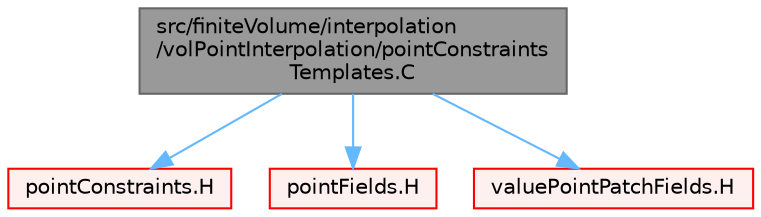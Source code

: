 digraph "src/finiteVolume/interpolation/volPointInterpolation/pointConstraintsTemplates.C"
{
 // LATEX_PDF_SIZE
  bgcolor="transparent";
  edge [fontname=Helvetica,fontsize=10,labelfontname=Helvetica,labelfontsize=10];
  node [fontname=Helvetica,fontsize=10,shape=box,height=0.2,width=0.4];
  Node1 [id="Node000001",label="src/finiteVolume/interpolation\l/volPointInterpolation/pointConstraints\lTemplates.C",height=0.2,width=0.4,color="gray40", fillcolor="grey60", style="filled", fontcolor="black",tooltip=" "];
  Node1 -> Node2 [id="edge1_Node000001_Node000002",color="steelblue1",style="solid",tooltip=" "];
  Node2 [id="Node000002",label="pointConstraints.H",height=0.2,width=0.4,color="red", fillcolor="#FFF0F0", style="filled",URL="$pointConstraints_8H.html",tooltip=" "];
  Node1 -> Node211 [id="edge2_Node000001_Node000211",color="steelblue1",style="solid",tooltip=" "];
  Node211 [id="Node000211",label="pointFields.H",height=0.2,width=0.4,color="red", fillcolor="#FFF0F0", style="filled",URL="$pointFields_8H.html",tooltip=" "];
  Node1 -> Node353 [id="edge3_Node000001_Node000353",color="steelblue1",style="solid",tooltip=" "];
  Node353 [id="Node000353",label="valuePointPatchFields.H",height=0.2,width=0.4,color="red", fillcolor="#FFF0F0", style="filled",URL="$valuePointPatchFields_8H.html",tooltip=" "];
}

